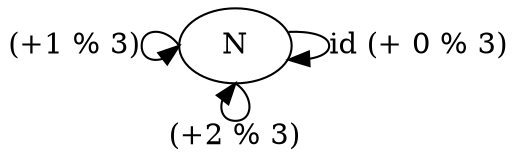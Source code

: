 digraph G
{
	N -> N [label = "id (+ 0 % 3)"]
	N:w -> N:w [label = "(+1 % 3)"]
	N:s -> N:s [label = "(+2 % 3)"]
}
